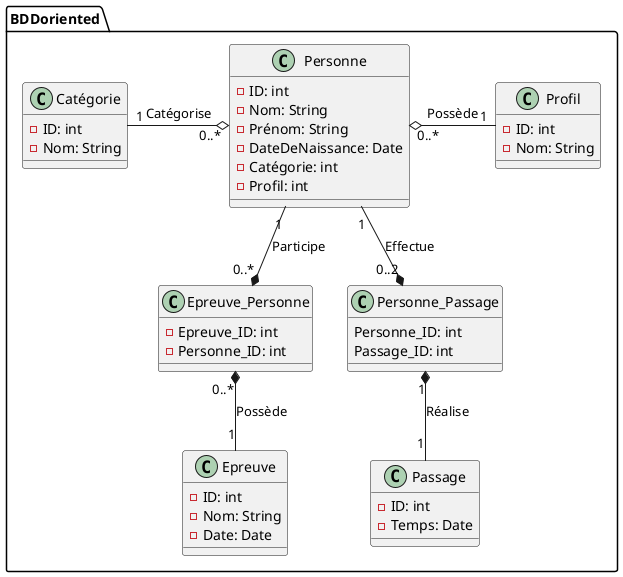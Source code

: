 @startuml

package BDDoriented{

    class Epreuve {
        -ID: int
        -Nom: String
        -Date: Date
    }
    class Personne{
        -ID: int
        -Nom: String
        -Prénom: String
        -DateDeNaissance: Date
        -Catégorie: int
        -Profil: int
    }

    class Epreuve_Personne{
        -Epreuve_ID: int
        -Personne_ID: int
    }

    class Catégorie{
        -ID: int
        -Nom: String
    }

    class Profil{
        -ID: int
        -Nom: String
    }

    class Passage{
        -ID: int
        -Temps: Date
    }

    class Personne_Passage{
        Personne_ID: int
        Passage_ID: int
    }

    Personne "0..*" o-l- "1" Catégorie : Catégorise
    Personne "0..*" o-r- "1" Profil : Possède

    Epreuve_Personne "0..*" *-u- "1" Personne : Participe
    Epreuve_Personne "0..*" *-- "1" Epreuve: Possède

    Personne_Passage    "0..2" *-u- "1"    Personne :   Effectue
    Personne_Passage    "1" *--  "1"    Passage  : Réalise
}

newpage


namespace ClassOrientend{

    namespace Entite{

        class Epreuve {
            -ID: int
            -Nom: String
            -Date: Date

        }
        class Personne{
            -ID: int
            -Nom: String
            -Prénom: String
            -DateDeNaissance: Date
            -Catégorie: int
            -Profil: int
        }
        class Catégorie{
            -ID: int
            -Nom: String
        }

        class Profil{
            -ID: int
            -Nom: String
        }

        class Passage{
            -ID: int
            -Temps: Date
        }
    }

    namespace Modele{

        abstract BDD{
        +Connexion()
        +addToBDD()
        +deleteFromBDD()
        }
    }

    namespace Controller{

        class EpreuveController{
            -Epreuve : Object
            -BDD : Object

            +addEpreuve()
            +deleteEpreuve()
            +modifyEpreuve()
        }

        EpreuveController <|-- ClassOrientend.Entite.Epreuve
        EpreuveController <|-- ClassOrientend.Modele.BDD
    }

}




@enduml